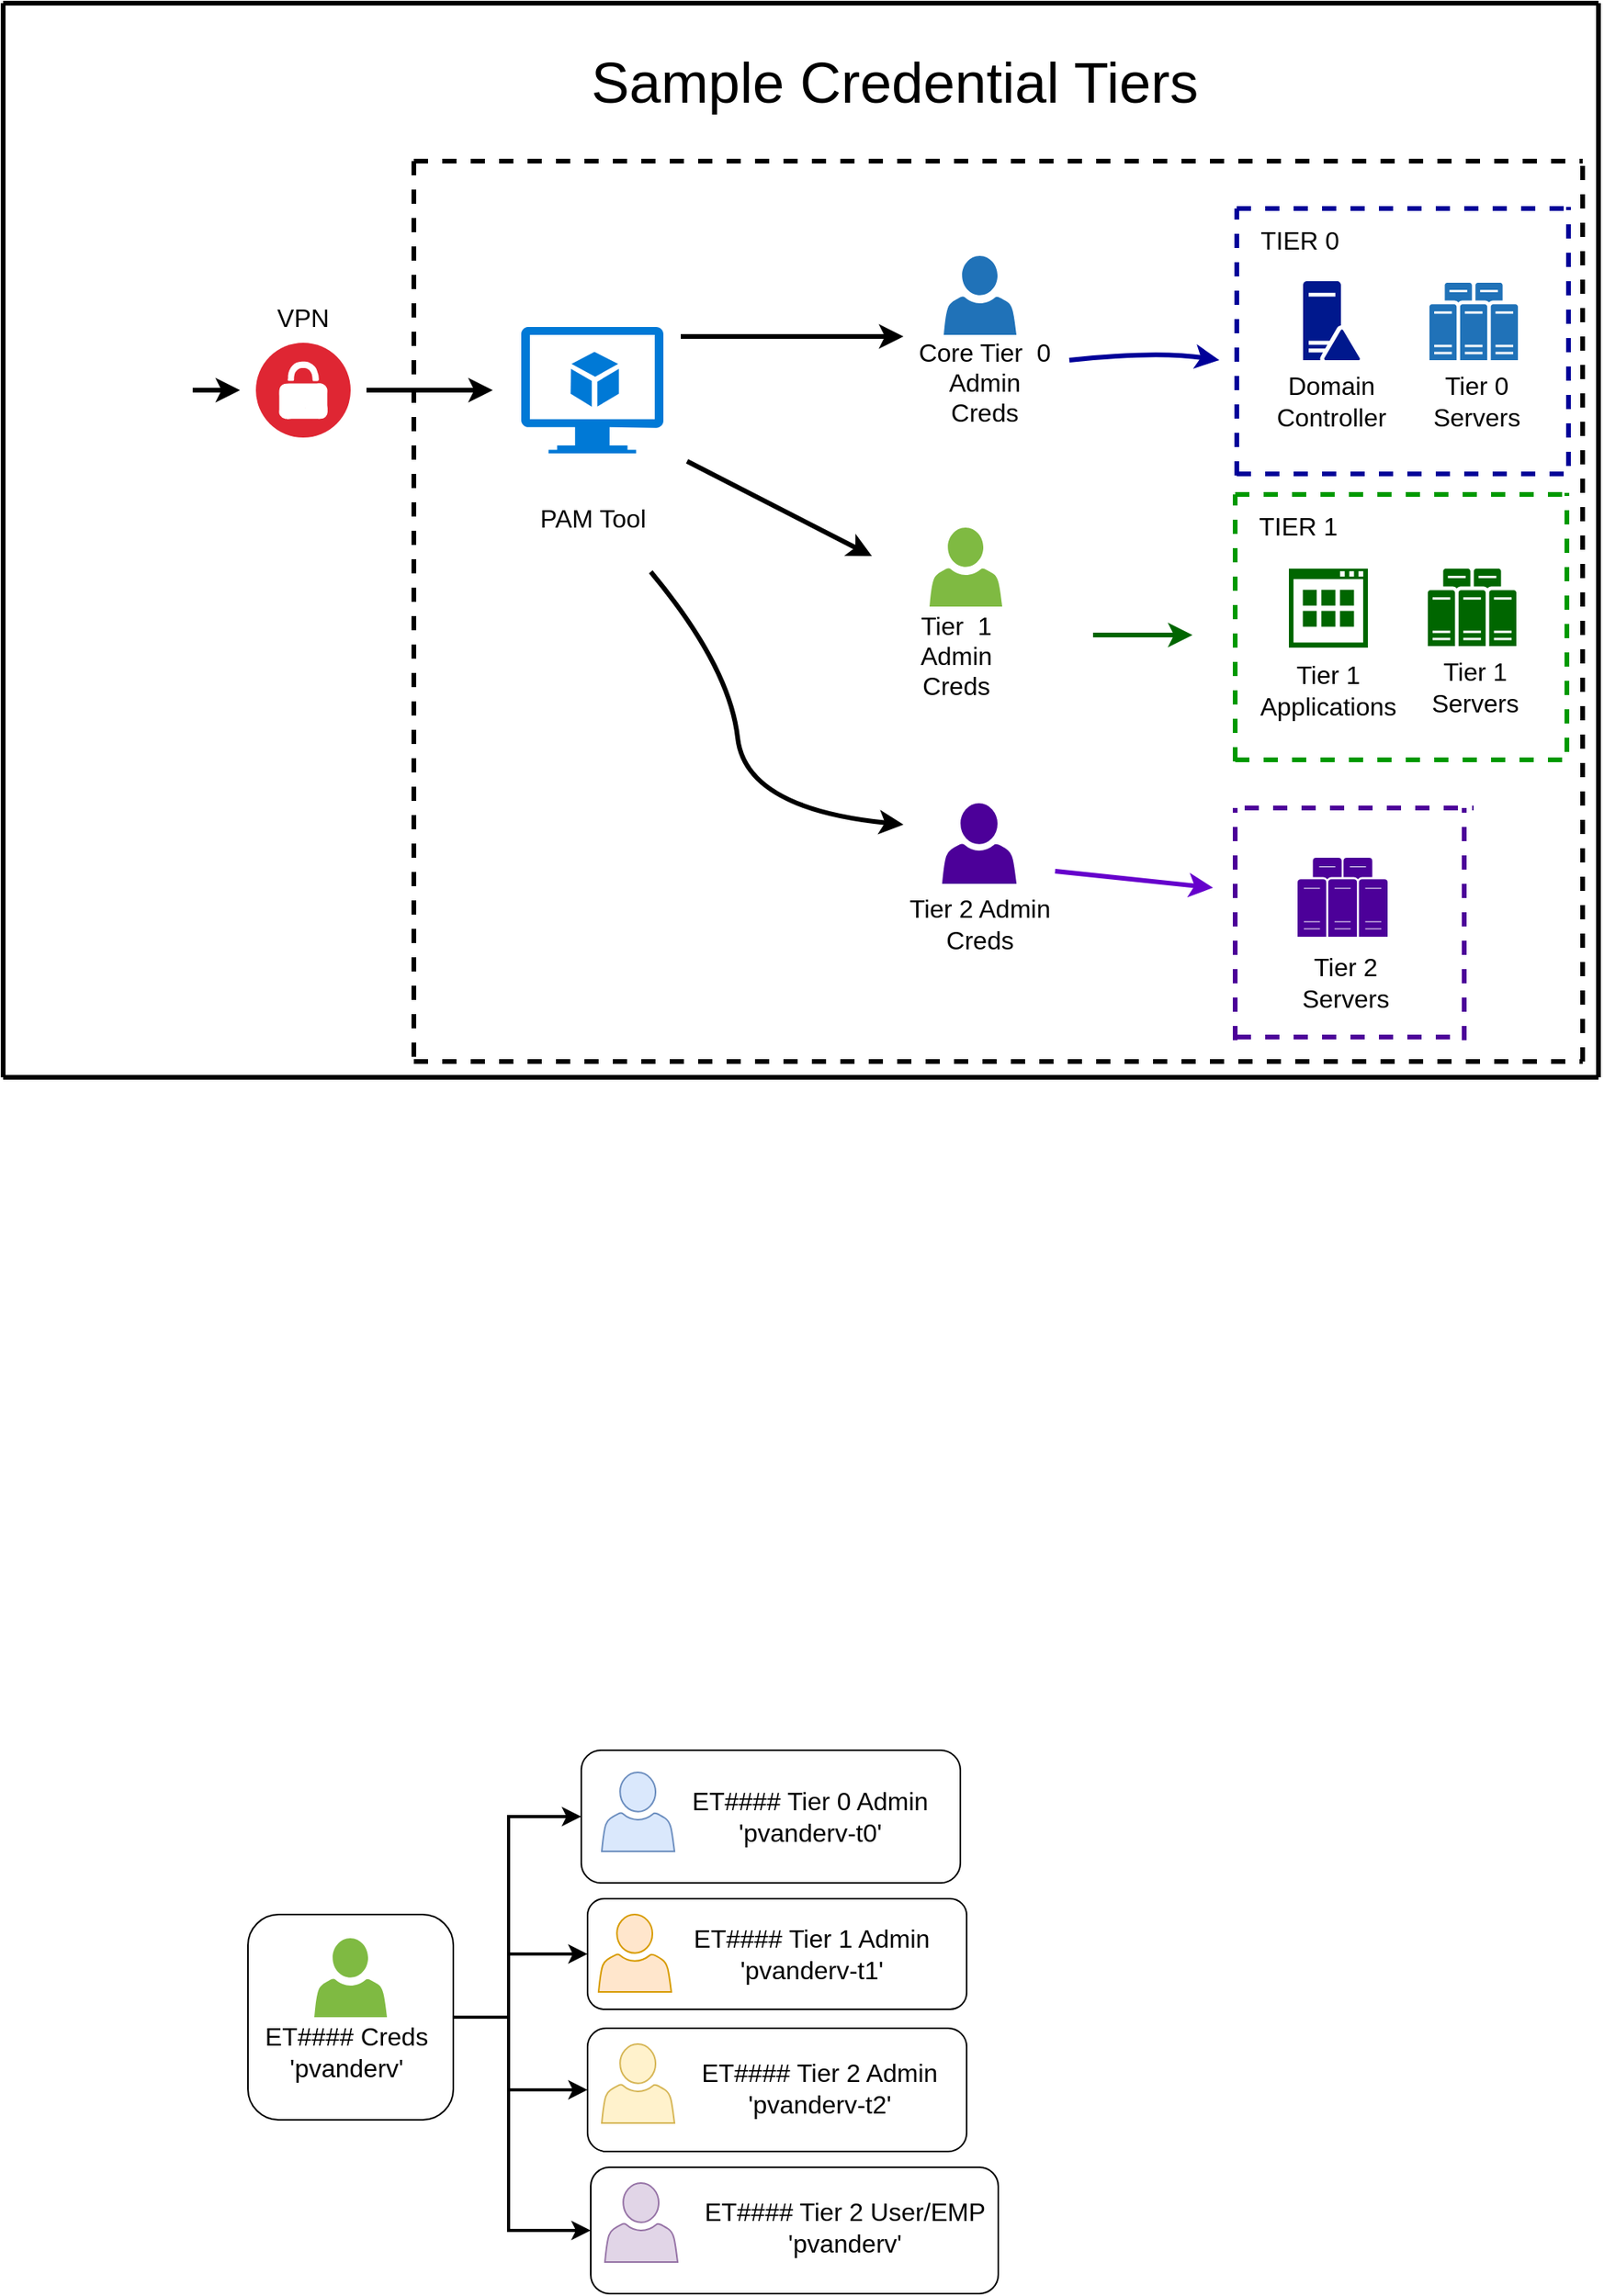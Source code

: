 <mxfile version="14.8.6" type="github">
  <diagram id="066aa9eb-ce78-68f7-c631-dc50e09507f3" name="Page-1">
    <mxGraphModel dx="1426" dy="1803" grid="1" gridSize="10" guides="1" tooltips="1" connect="1" arrows="1" fold="1" page="1" pageScale="1" pageWidth="850" pageHeight="1100" background="#ffffff" math="0" shadow="0">
      <root>
        <mxCell id="0" />
        <mxCell id="1" parent="0" />
        <mxCell id="bx_4jBKmrVyLjTU5XmQp-151" value="" style="rounded=1;whiteSpace=wrap;html=1;" parent="1" vertex="1">
          <mxGeometry x="392" y="1370" width="258" height="80" as="geometry" />
        </mxCell>
        <mxCell id="bx_4jBKmrVyLjTU5XmQp-150" value="" style="rounded=1;whiteSpace=wrap;html=1;" parent="1" vertex="1">
          <mxGeometry x="390" y="1282" width="240" height="78" as="geometry" />
        </mxCell>
        <mxCell id="bx_4jBKmrVyLjTU5XmQp-149" value="" style="rounded=1;whiteSpace=wrap;html=1;" parent="1" vertex="1">
          <mxGeometry x="390" y="1200" width="240" height="70" as="geometry" />
        </mxCell>
        <mxCell id="bx_4jBKmrVyLjTU5XmQp-148" value="" style="rounded=1;whiteSpace=wrap;html=1;" parent="1" vertex="1">
          <mxGeometry x="386" y="1106" width="240" height="84" as="geometry" />
        </mxCell>
        <mxCell id="bx_4jBKmrVyLjTU5XmQp-153" style="edgeStyle=orthogonalEdgeStyle;rounded=0;orthogonalLoop=1;jettySize=auto;html=1;exitX=1;exitY=0.5;exitDx=0;exitDy=0;entryX=0;entryY=0.5;entryDx=0;entryDy=0;strokeWidth=2;" parent="1" source="bx_4jBKmrVyLjTU5XmQp-147" target="bx_4jBKmrVyLjTU5XmQp-148" edge="1">
          <mxGeometry relative="1" as="geometry">
            <Array as="points">
              <mxPoint x="340" y="1275" />
              <mxPoint x="340" y="1148" />
            </Array>
          </mxGeometry>
        </mxCell>
        <mxCell id="bx_4jBKmrVyLjTU5XmQp-154" style="edgeStyle=orthogonalEdgeStyle;rounded=0;orthogonalLoop=1;jettySize=auto;html=1;exitX=1;exitY=0.5;exitDx=0;exitDy=0;entryX=0;entryY=0.5;entryDx=0;entryDy=0;strokeWidth=2;" parent="1" source="bx_4jBKmrVyLjTU5XmQp-147" target="bx_4jBKmrVyLjTU5XmQp-149" edge="1">
          <mxGeometry relative="1" as="geometry">
            <Array as="points">
              <mxPoint x="340" y="1275" />
              <mxPoint x="340" y="1235" />
            </Array>
          </mxGeometry>
        </mxCell>
        <mxCell id="bx_4jBKmrVyLjTU5XmQp-155" style="edgeStyle=orthogonalEdgeStyle;rounded=0;orthogonalLoop=1;jettySize=auto;html=1;exitX=1;exitY=0.5;exitDx=0;exitDy=0;entryX=0;entryY=0.5;entryDx=0;entryDy=0;strokeWidth=2;" parent="1" source="bx_4jBKmrVyLjTU5XmQp-147" target="bx_4jBKmrVyLjTU5XmQp-150" edge="1">
          <mxGeometry relative="1" as="geometry">
            <Array as="points">
              <mxPoint x="340" y="1275" />
              <mxPoint x="340" y="1321" />
            </Array>
          </mxGeometry>
        </mxCell>
        <mxCell id="bx_4jBKmrVyLjTU5XmQp-156" style="edgeStyle=orthogonalEdgeStyle;rounded=0;orthogonalLoop=1;jettySize=auto;html=1;exitX=1;exitY=0.5;exitDx=0;exitDy=0;entryX=0;entryY=0.5;entryDx=0;entryDy=0;strokeWidth=2;" parent="1" source="bx_4jBKmrVyLjTU5XmQp-147" target="bx_4jBKmrVyLjTU5XmQp-151" edge="1">
          <mxGeometry relative="1" as="geometry">
            <Array as="points">
              <mxPoint x="340" y="1275" />
              <mxPoint x="340" y="1410" />
            </Array>
          </mxGeometry>
        </mxCell>
        <mxCell id="bx_4jBKmrVyLjTU5XmQp-147" value="" style="rounded=1;whiteSpace=wrap;html=1;" parent="1" vertex="1">
          <mxGeometry x="175" y="1210" width="130" height="130" as="geometry" />
        </mxCell>
        <mxCell id="3" value="" style="shape=image;html=1;verticalAlign=top;verticalLabelPosition=bottom;labelBackgroundColor=#ffffff;imageAspect=0;aspect=fixed;image=https://cdn2.iconfinder.com/data/icons/ios-7-icons/50/user_male2-128.png;dashed=1;strokeColor=#000000;strokeWidth=1;fillColor=#000000;gradientColor=none;fontSize=36;align=left;" parent="1" vertex="1">
          <mxGeometry x="40" y="200" width="90" height="90" as="geometry" />
        </mxCell>
        <mxCell id="5" value="" style="shadow=0;dashed=0;html=1;strokeColor=none;labelPosition=center;verticalLabelPosition=bottom;verticalAlign=top;shape=mxgraph.office.users.user;fillColor=#2072B8;labelBackgroundColor=#ffffff;fontSize=36;align=left;" parent="1" vertex="1">
          <mxGeometry x="615.5" y="160" width="46" height="50" as="geometry" />
        </mxCell>
        <mxCell id="6" value="" style="shadow=0;dashed=0;html=1;strokeColor=none;labelPosition=center;verticalLabelPosition=bottom;verticalAlign=top;shape=mxgraph.office.users.user;fillColor=#7FBA42;labelBackgroundColor=#ffffff;fontSize=36;align=left;" parent="1" vertex="1">
          <mxGeometry x="606.5" y="332" width="46" height="50" as="geometry" />
        </mxCell>
        <mxCell id="7" value="" style="shadow=0;dashed=0;html=1;strokeColor=none;fillColor=#0079D6;labelPosition=center;verticalLabelPosition=bottom;verticalAlign=top;shape=mxgraph.azure.virtual_machine_feature;labelBackgroundColor=#ffffff;fontSize=36;align=left;" parent="1" vertex="1">
          <mxGeometry x="348" y="205" width="90" height="80" as="geometry" />
        </mxCell>
        <mxCell id="8" value="" style="aspect=fixed;perimeter=ellipsePerimeter;html=1;align=center;shadow=0;dashed=0;image;image=img/lib/ibm/security/vpn.svg;labelBackgroundColor=#ffffff;strokeColor=#000000;strokeWidth=1;fillColor=#000000;gradientColor=none;fontSize=36;" parent="1" vertex="1">
          <mxGeometry x="180" y="215" width="60" height="60" as="geometry" />
        </mxCell>
        <mxCell id="11" value="" style="endArrow=classic;html=1;strokeColor=#000000;strokeWidth=3;fontSize=36;" parent="1" edge="1">
          <mxGeometry width="50" height="50" relative="1" as="geometry">
            <mxPoint x="140" y="245" as="sourcePoint" />
            <mxPoint x="170" y="245" as="targetPoint" />
          </mxGeometry>
        </mxCell>
        <mxCell id="12" value="" style="endArrow=classic;html=1;strokeColor=#000000;strokeWidth=3;fontSize=36;" parent="1" edge="1">
          <mxGeometry width="50" height="50" relative="1" as="geometry">
            <mxPoint x="250" y="245" as="sourcePoint" />
            <mxPoint x="330" y="245" as="targetPoint" />
          </mxGeometry>
        </mxCell>
        <mxCell id="13" value="VPN" style="text;html=1;strokeColor=none;fillColor=none;align=center;verticalAlign=middle;whiteSpace=wrap;rounded=0;dashed=1;labelBackgroundColor=#ffffff;fontSize=16;" parent="1" vertex="1">
          <mxGeometry x="190" y="189" width="40" height="20" as="geometry" />
        </mxCell>
        <mxCell id="14" value="PAM Tool" style="text;html=1;strokeColor=none;fillColor=none;align=center;verticalAlign=middle;whiteSpace=wrap;rounded=0;dashed=1;labelBackgroundColor=#ffffff;fontSize=16;" parent="1" vertex="1">
          <mxGeometry x="325" y="301" width="137" height="50" as="geometry" />
        </mxCell>
        <mxCell id="18" value="" style="endArrow=none;dashed=1;html=1;strokeColor=#000000;strokeWidth=3;fontSize=36;" parent="1" edge="1">
          <mxGeometry width="50" height="50" relative="1" as="geometry">
            <mxPoint x="1020" y="670" as="sourcePoint" />
            <mxPoint x="1020" y="103" as="targetPoint" />
          </mxGeometry>
        </mxCell>
        <mxCell id="22" value="" style="endArrow=none;dashed=1;html=1;strokeColor=#000099;strokeWidth=3;fontSize=36;" parent="1" edge="1">
          <mxGeometry width="50" height="50" relative="1" as="geometry">
            <mxPoint x="801" y="299" as="sourcePoint" />
            <mxPoint x="801" y="130" as="targetPoint" />
          </mxGeometry>
        </mxCell>
        <mxCell id="23" value="" style="endArrow=none;dashed=1;html=1;strokeColor=#000099;strokeWidth=3;fontSize=36;" parent="1" edge="1">
          <mxGeometry width="50" height="50" relative="1" as="geometry">
            <mxPoint x="1011" y="293" as="sourcePoint" />
            <mxPoint x="1011" y="129" as="targetPoint" />
          </mxGeometry>
        </mxCell>
        <mxCell id="24" value="" style="endArrow=none;dashed=1;html=1;strokeColor=#000099;strokeWidth=3;fontSize=36;" parent="1" edge="1">
          <mxGeometry width="50" height="50" relative="1" as="geometry">
            <mxPoint x="801" y="130" as="sourcePoint" />
            <mxPoint x="1011" y="130" as="targetPoint" />
          </mxGeometry>
        </mxCell>
        <mxCell id="25" value="" style="endArrow=none;dashed=1;html=1;strokeColor=#000099;strokeWidth=3;fontSize=36;" parent="1" edge="1">
          <mxGeometry width="50" height="50" relative="1" as="geometry">
            <mxPoint x="801" y="298" as="sourcePoint" />
            <mxPoint x="1011" y="298" as="targetPoint" />
          </mxGeometry>
        </mxCell>
        <mxCell id="26" value="TIER 0" style="text;html=1;strokeColor=none;fillColor=none;align=center;verticalAlign=middle;whiteSpace=wrap;rounded=0;dashed=1;labelBackgroundColor=#ffffff;fontSize=16;" parent="1" vertex="1">
          <mxGeometry x="811" y="140" width="60" height="20" as="geometry" />
        </mxCell>
        <mxCell id="27" value="" style="shadow=0;dashed=0;html=1;strokeColor=none;shape=mxgraph.mscae.enterprise.domain_controller;fillColor=#00188D;labelBackgroundColor=#ffffff;fontSize=16;align=left;" parent="1" vertex="1">
          <mxGeometry x="843" y="176" width="36" height="50" as="geometry" />
        </mxCell>
        <mxCell id="29" value="" style="shadow=0;dashed=0;html=1;strokeColor=none;labelPosition=center;verticalLabelPosition=bottom;verticalAlign=top;shape=mxgraph.office.servers.physical_host_farm;fillColor=#2072B8;labelBackgroundColor=#ffffff;fontSize=16;align=left;" parent="1" vertex="1">
          <mxGeometry x="923" y="177" width="56" height="49" as="geometry" />
        </mxCell>
        <mxCell id="32" value="Domain Controller" style="text;html=1;strokeColor=none;fillColor=none;align=center;verticalAlign=middle;whiteSpace=wrap;rounded=0;dashed=1;labelBackgroundColor=#ffffff;fontSize=16;" parent="1" vertex="1">
          <mxGeometry x="831" y="242" width="60" height="20" as="geometry" />
        </mxCell>
        <mxCell id="33" value="Tier 0 Servers" style="text;html=1;strokeColor=none;fillColor=none;align=center;verticalAlign=middle;whiteSpace=wrap;rounded=0;dashed=1;labelBackgroundColor=#ffffff;fontSize=16;" parent="1" vertex="1">
          <mxGeometry x="923" y="242" width="60" height="20" as="geometry" />
        </mxCell>
        <mxCell id="45" value="" style="endArrow=none;dashed=1;html=1;strokeColor=#009900;strokeWidth=3;fontSize=36;" parent="1" edge="1">
          <mxGeometry width="50" height="50" relative="1" as="geometry">
            <mxPoint x="800" y="480" as="sourcePoint" />
            <mxPoint x="800" y="311" as="targetPoint" />
          </mxGeometry>
        </mxCell>
        <mxCell id="46" value="" style="endArrow=none;dashed=1;html=1;strokeColor=#009900;strokeWidth=3;fontSize=36;" parent="1" edge="1">
          <mxGeometry width="50" height="50" relative="1" as="geometry">
            <mxPoint x="1010" y="474" as="sourcePoint" />
            <mxPoint x="1010" y="310" as="targetPoint" />
          </mxGeometry>
        </mxCell>
        <mxCell id="47" value="" style="endArrow=none;dashed=1;html=1;strokeColor=#009900;strokeWidth=3;fontSize=36;" parent="1" edge="1">
          <mxGeometry width="50" height="50" relative="1" as="geometry">
            <mxPoint x="800" y="311" as="sourcePoint" />
            <mxPoint x="1010" y="311" as="targetPoint" />
          </mxGeometry>
        </mxCell>
        <mxCell id="48" value="" style="endArrow=none;dashed=1;html=1;strokeColor=#009900;strokeWidth=3;fontSize=36;" parent="1" edge="1">
          <mxGeometry width="50" height="50" relative="1" as="geometry">
            <mxPoint x="800" y="479" as="sourcePoint" />
            <mxPoint x="1010" y="479" as="targetPoint" />
          </mxGeometry>
        </mxCell>
        <mxCell id="49" value="TIER 1" style="text;html=1;strokeColor=none;fillColor=none;align=center;verticalAlign=middle;whiteSpace=wrap;rounded=0;dashed=1;labelBackgroundColor=#ffffff;fontSize=16;" parent="1" vertex="1">
          <mxGeometry x="810" y="321" width="60" height="20" as="geometry" />
        </mxCell>
        <mxCell id="51" value="" style="shadow=0;dashed=0;html=1;strokeColor=none;labelPosition=center;verticalLabelPosition=bottom;verticalAlign=top;shape=mxgraph.office.servers.physical_host_farm;fillColor=#006600;labelBackgroundColor=#ffffff;fontSize=16;align=left;" parent="1" vertex="1">
          <mxGeometry x="922" y="358" width="56" height="49" as="geometry" />
        </mxCell>
        <mxCell id="53" value="Tier 1 Servers" style="text;html=1;strokeColor=none;fillColor=none;align=center;verticalAlign=middle;whiteSpace=wrap;rounded=0;dashed=1;labelBackgroundColor=#ffffff;fontSize=16;" parent="1" vertex="1">
          <mxGeometry x="922" y="423" width="60" height="20" as="geometry" />
        </mxCell>
        <mxCell id="54" value="" style="shadow=0;dashed=0;html=1;strokeColor=none;shape=mxgraph.mscae.intune.detected_software;fillColor=#006600;labelBackgroundColor=#ffffff;fontSize=16;align=left;" parent="1" vertex="1">
          <mxGeometry x="834" y="358" width="50" height="50" as="geometry" />
        </mxCell>
        <mxCell id="55" value="Tier 1 Applications" style="text;html=1;strokeColor=none;fillColor=none;align=center;verticalAlign=middle;whiteSpace=wrap;rounded=0;dashed=1;labelBackgroundColor=#ffffff;fontSize=16;" parent="1" vertex="1">
          <mxGeometry x="829" y="425" width="60" height="20" as="geometry" />
        </mxCell>
        <mxCell id="56" value="Tier&amp;nbsp; 1 Admin&lt;div&gt;Creds&lt;/div&gt;" style="text;html=1;strokeColor=none;fillColor=none;align=center;verticalAlign=middle;whiteSpace=wrap;rounded=0;dashed=1;labelBackgroundColor=#ffffff;fontSize=16;" parent="1" vertex="1">
          <mxGeometry x="584.5" y="382" width="77" height="61" as="geometry" />
        </mxCell>
        <mxCell id="57" value="Core Tier&amp;nbsp; 0 Admin&lt;div&gt;Creds&lt;/div&gt;" style="text;html=1;strokeColor=none;fillColor=none;align=center;verticalAlign=middle;whiteSpace=wrap;rounded=0;dashed=1;labelBackgroundColor=#ffffff;fontSize=16;" parent="1" vertex="1">
          <mxGeometry x="597" y="230" width="89" height="20" as="geometry" />
        </mxCell>
        <mxCell id="58" value="" style="curved=1;endArrow=classic;html=1;strokeColor=#000099;strokeWidth=3;fontSize=16;" parent="1" edge="1">
          <mxGeometry width="50" height="50" relative="1" as="geometry">
            <mxPoint x="695" y="226" as="sourcePoint" />
            <mxPoint x="790" y="226" as="targetPoint" />
            <Array as="points">
              <mxPoint x="695" y="226" />
              <mxPoint x="750" y="220" />
            </Array>
          </mxGeometry>
        </mxCell>
        <mxCell id="59" value="" style="endArrow=classic;html=1;strokeColor=#006600;strokeWidth=3;fontSize=16;" parent="1" edge="1">
          <mxGeometry width="50" height="50" relative="1" as="geometry">
            <mxPoint x="710" y="400" as="sourcePoint" />
            <mxPoint x="773" y="400" as="targetPoint" />
          </mxGeometry>
        </mxCell>
        <mxCell id="60" value="" style="endArrow=classic;html=1;strokeColor=#000000;strokeWidth=3;fontSize=16;" parent="1" edge="1">
          <mxGeometry width="50" height="50" relative="1" as="geometry">
            <mxPoint x="449" y="211" as="sourcePoint" />
            <mxPoint x="590" y="211" as="targetPoint" />
          </mxGeometry>
        </mxCell>
        <mxCell id="61" value="" style="endArrow=classic;html=1;strokeColor=#000000;strokeWidth=3;fontSize=16;" parent="1" edge="1">
          <mxGeometry width="50" height="50" relative="1" as="geometry">
            <mxPoint x="453" y="290" as="sourcePoint" />
            <mxPoint x="570" y="350" as="targetPoint" />
          </mxGeometry>
        </mxCell>
        <mxCell id="88" value="" style="endArrow=none;dashed=1;html=1;strokeColor=#4C0099;strokeWidth=3;fontSize=36;" parent="1" edge="1">
          <mxGeometry width="50" height="50" relative="1" as="geometry">
            <mxPoint x="800" y="656.5" as="sourcePoint" />
            <mxPoint x="800" y="509.5" as="targetPoint" />
          </mxGeometry>
        </mxCell>
        <mxCell id="89" value="" style="endArrow=none;dashed=1;html=1;strokeColor=#4C0099;strokeWidth=3;fontSize=36;" parent="1" edge="1">
          <mxGeometry width="50" height="50" relative="1" as="geometry">
            <mxPoint x="945" y="656.5" as="sourcePoint" />
            <mxPoint x="945" y="509.5" as="targetPoint" />
          </mxGeometry>
        </mxCell>
        <mxCell id="90" value="" style="endArrow=none;dashed=1;html=1;strokeColor=#4C0099;strokeWidth=3;fontSize=36;" parent="1" edge="1">
          <mxGeometry width="50" height="50" relative="1" as="geometry">
            <mxPoint x="806" y="509.5" as="sourcePoint" />
            <mxPoint x="951" y="509.5" as="targetPoint" />
            <Array as="points">
              <mxPoint x="884" y="509.5" />
            </Array>
          </mxGeometry>
        </mxCell>
        <mxCell id="91" value="" style="endArrow=none;dashed=1;html=1;strokeColor=#4C0099;strokeWidth=3;fontSize=36;" parent="1" edge="1">
          <mxGeometry width="50" height="50" relative="1" as="geometry">
            <mxPoint x="801" y="654.5" as="sourcePoint" />
            <mxPoint x="945" y="654.5" as="targetPoint" />
          </mxGeometry>
        </mxCell>
        <mxCell id="92" value="" style="shadow=0;dashed=0;html=1;strokeColor=#4C0099;labelPosition=center;verticalLabelPosition=bottom;verticalAlign=top;shape=mxgraph.office.servers.physical_host_farm;fillColor=#4C0099;labelBackgroundColor=#ffffff;fontSize=16;align=left;" parent="1" vertex="1">
          <mxGeometry x="840" y="541.5" width="56" height="49" as="geometry" />
        </mxCell>
        <mxCell id="93" value="Tier 2 Servers" style="text;html=1;strokeColor=none;fillColor=none;align=center;verticalAlign=middle;whiteSpace=wrap;rounded=0;dashed=1;labelBackgroundColor=#ffffff;fontSize=16;" parent="1" vertex="1">
          <mxGeometry x="840" y="609.5" width="60" height="20" as="geometry" />
        </mxCell>
        <mxCell id="96" value="" style="curved=1;endArrow=classic;html=1;strokeColor=#000000;strokeWidth=3;fontSize=16;" parent="1" edge="1">
          <mxGeometry width="50" height="50" relative="1" as="geometry">
            <mxPoint x="430" y="360" as="sourcePoint" />
            <mxPoint x="590" y="520" as="targetPoint" />
            <Array as="points">
              <mxPoint x="480" y="420" />
              <mxPoint x="490" y="510" />
            </Array>
          </mxGeometry>
        </mxCell>
        <mxCell id="87" value="" style="shadow=0;dashed=0;html=1;strokeColor=#4C0099;labelPosition=center;verticalLabelPosition=bottom;verticalAlign=top;shape=mxgraph.office.users.user;fillColor=#4C0099;labelBackgroundColor=#ffffff;fontSize=36;align=left;" parent="1" vertex="1">
          <mxGeometry x="615" y="507" width="46" height="50" as="geometry" />
        </mxCell>
        <mxCell id="103" value="Tier 2 Admin Creds" style="text;html=1;strokeColor=none;fillColor=none;align=center;verticalAlign=middle;whiteSpace=wrap;rounded=0;dashed=1;labelBackgroundColor=#ffffff;fontSize=16;" parent="1" vertex="1">
          <mxGeometry x="580" y="573" width="117" height="20" as="geometry" />
        </mxCell>
        <mxCell id="111" value="" style="endArrow=classic;html=1;strokeColor=#6600CC;strokeWidth=3;fontSize=36;" parent="1" edge="1">
          <mxGeometry width="50" height="50" relative="1" as="geometry">
            <mxPoint x="686" y="549.5" as="sourcePoint" />
            <mxPoint x="786" y="560" as="targetPoint" />
          </mxGeometry>
        </mxCell>
        <mxCell id="112" value="" style="endArrow=none;html=1;strokeColor=#000000;strokeWidth=3;fontSize=36;" parent="1" edge="1">
          <mxGeometry width="50" height="50" relative="1" as="geometry">
            <mxPoint x="1030" y="680" as="sourcePoint" />
            <mxPoint x="1030" as="targetPoint" />
          </mxGeometry>
        </mxCell>
        <mxCell id="113" value="" style="endArrow=none;html=1;strokeColor=#000000;strokeWidth=3;fontSize=36;" parent="1" edge="1">
          <mxGeometry width="50" height="50" relative="1" as="geometry">
            <mxPoint x="1030" as="sourcePoint" />
            <mxPoint x="20" as="targetPoint" />
          </mxGeometry>
        </mxCell>
        <mxCell id="114" value="" style="endArrow=none;html=1;strokeColor=#000000;strokeWidth=3;fontSize=36;" parent="1" edge="1">
          <mxGeometry width="50" height="50" relative="1" as="geometry">
            <mxPoint x="20" y="680" as="sourcePoint" />
            <mxPoint x="20" as="targetPoint" />
          </mxGeometry>
        </mxCell>
        <mxCell id="115" value="" style="endArrow=none;html=1;strokeColor=#000000;strokeWidth=3;fontSize=36;" parent="1" edge="1">
          <mxGeometry width="50" height="50" relative="1" as="geometry">
            <mxPoint x="1030" y="680" as="sourcePoint" />
            <mxPoint x="20" y="680" as="targetPoint" />
          </mxGeometry>
        </mxCell>
        <mxCell id="116" value="Sample Credential Tiers" style="text;html=1;strokeColor=none;fillColor=none;align=center;verticalAlign=middle;whiteSpace=wrap;rounded=0;dashed=1;labelBackgroundColor=#ffffff;fontSize=36;" parent="1" vertex="1">
          <mxGeometry x="319" y="40" width="531" height="20" as="geometry" />
        </mxCell>
        <mxCell id="bx_4jBKmrVyLjTU5XmQp-129" value="" style="shadow=0;dashed=0;html=1;strokeColor=none;labelPosition=center;verticalLabelPosition=bottom;verticalAlign=top;shape=mxgraph.office.users.user;fillColor=#7FBA42;labelBackgroundColor=#ffffff;fontSize=36;align=left;" parent="1" vertex="1">
          <mxGeometry x="217" y="1225" width="46" height="50" as="geometry" />
        </mxCell>
        <mxCell id="bx_4jBKmrVyLjTU5XmQp-130" value="&lt;div&gt;ET#### Creds&lt;/div&gt;&lt;div&gt;&#39;pvanderv&#39;&lt;br&gt;&lt;/div&gt;" style="text;html=1;strokeColor=none;fillColor=none;align=center;verticalAlign=middle;whiteSpace=wrap;rounded=0;dashed=1;labelBackgroundColor=#ffffff;fontSize=16;" parent="1" vertex="1">
          <mxGeometry x="179" y="1287" width="117" height="20" as="geometry" />
        </mxCell>
        <mxCell id="bx_4jBKmrVyLjTU5XmQp-131" value="" style="shadow=0;dashed=0;html=1;strokeColor=#6c8ebf;labelPosition=center;verticalLabelPosition=bottom;verticalAlign=top;shape=mxgraph.office.users.user;fillColor=#dae8fc;labelBackgroundColor=#ffffff;fontSize=36;align=left;" parent="1" vertex="1">
          <mxGeometry x="399" y="1120" width="46" height="50" as="geometry" />
        </mxCell>
        <mxCell id="bx_4jBKmrVyLjTU5XmQp-132" value="&lt;div&gt;ET#### Tier 0 Admin&lt;br&gt;&lt;/div&gt;&lt;div&gt;&#39;pvanderv-t0&#39;&lt;br&gt;&lt;/div&gt;" style="text;html=1;strokeColor=none;fillColor=none;align=center;verticalAlign=middle;whiteSpace=wrap;rounded=0;dashed=1;labelBackgroundColor=#ffffff;fontSize=16;" parent="1" vertex="1">
          <mxGeometry x="450" y="1125" width="162" height="45" as="geometry" />
        </mxCell>
        <mxCell id="bx_4jBKmrVyLjTU5XmQp-133" value="" style="shadow=0;dashed=0;html=1;strokeColor=#d79b00;labelPosition=center;verticalLabelPosition=bottom;verticalAlign=top;shape=mxgraph.office.users.user;fillColor=#ffe6cc;labelBackgroundColor=#ffffff;fontSize=36;align=left;" parent="1" vertex="1">
          <mxGeometry x="397" y="1210" width="46" height="49" as="geometry" />
        </mxCell>
        <mxCell id="bx_4jBKmrVyLjTU5XmQp-135" value="" style="shadow=0;dashed=0;html=1;strokeColor=#d6b656;labelPosition=center;verticalLabelPosition=bottom;verticalAlign=top;shape=mxgraph.office.users.user;fillColor=#fff2cc;labelBackgroundColor=#ffffff;fontSize=36;align=left;" parent="1" vertex="1">
          <mxGeometry x="399" y="1292" width="46" height="50" as="geometry" />
        </mxCell>
        <mxCell id="bx_4jBKmrVyLjTU5XmQp-137" value="" style="shadow=0;dashed=0;html=1;strokeColor=#9673a6;labelPosition=center;verticalLabelPosition=bottom;verticalAlign=top;shape=mxgraph.office.users.user;fillColor=#e1d5e7;labelBackgroundColor=#ffffff;fontSize=36;align=left;" parent="1" vertex="1">
          <mxGeometry x="401" y="1380" width="46" height="50" as="geometry" />
        </mxCell>
        <mxCell id="bx_4jBKmrVyLjTU5XmQp-142" value="&lt;div&gt;ET#### Tier 1 Admin&lt;br&gt;&lt;/div&gt;&lt;div&gt;&#39;pvanderv-t1&#39;&lt;br&gt;&lt;/div&gt;" style="text;html=1;strokeColor=none;fillColor=none;align=center;verticalAlign=middle;whiteSpace=wrap;rounded=0;dashed=1;labelBackgroundColor=#ffffff;fontSize=16;" parent="1" vertex="1">
          <mxGeometry x="451" y="1212" width="162" height="45" as="geometry" />
        </mxCell>
        <mxCell id="bx_4jBKmrVyLjTU5XmQp-143" value="&lt;div&gt;ET#### Tier 2 Admin&lt;br&gt;&lt;/div&gt;&lt;div&gt;&#39;pvanderv-t2&#39;&lt;br&gt;&lt;/div&gt;" style="text;html=1;strokeColor=none;fillColor=none;align=center;verticalAlign=middle;whiteSpace=wrap;rounded=0;dashed=1;labelBackgroundColor=#ffffff;fontSize=16;" parent="1" vertex="1">
          <mxGeometry x="456" y="1297" width="162" height="45" as="geometry" />
        </mxCell>
        <mxCell id="bx_4jBKmrVyLjTU5XmQp-146" value="&lt;div&gt;ET#### Tier 2 User/EMP&lt;br&gt;&lt;/div&gt;&lt;div&gt;&#39;pvanderv&#39;&lt;br&gt;&lt;/div&gt;" style="text;html=1;strokeColor=none;fillColor=none;align=center;verticalAlign=middle;whiteSpace=wrap;rounded=0;dashed=1;labelBackgroundColor=#ffffff;fontSize=16;" parent="1" vertex="1">
          <mxGeometry x="462" y="1385" width="182" height="45" as="geometry" />
        </mxCell>
        <mxCell id="Mla9CmVgRFI_YTTpmjvz-129" value="" style="endArrow=none;dashed=1;html=1;strokeColor=#000000;strokeWidth=3;fontSize=36;" edge="1" parent="1">
          <mxGeometry width="50" height="50" relative="1" as="geometry">
            <mxPoint x="280" y="667" as="sourcePoint" />
            <mxPoint x="280" y="100" as="targetPoint" />
          </mxGeometry>
        </mxCell>
        <mxCell id="Mla9CmVgRFI_YTTpmjvz-130" value="" style="endArrow=none;dashed=1;html=1;strokeColor=#000000;strokeWidth=3;fontSize=36;" edge="1" parent="1">
          <mxGeometry width="50" height="50" relative="1" as="geometry">
            <mxPoint x="280" y="100" as="sourcePoint" />
            <mxPoint x="1020" y="100" as="targetPoint" />
          </mxGeometry>
        </mxCell>
        <mxCell id="Mla9CmVgRFI_YTTpmjvz-131" value="" style="endArrow=none;dashed=1;html=1;strokeColor=#000000;strokeWidth=3;fontSize=36;" edge="1" parent="1">
          <mxGeometry width="50" height="50" relative="1" as="geometry">
            <mxPoint x="280" y="670" as="sourcePoint" />
            <mxPoint x="1020" y="670" as="targetPoint" />
          </mxGeometry>
        </mxCell>
      </root>
    </mxGraphModel>
  </diagram>
</mxfile>
